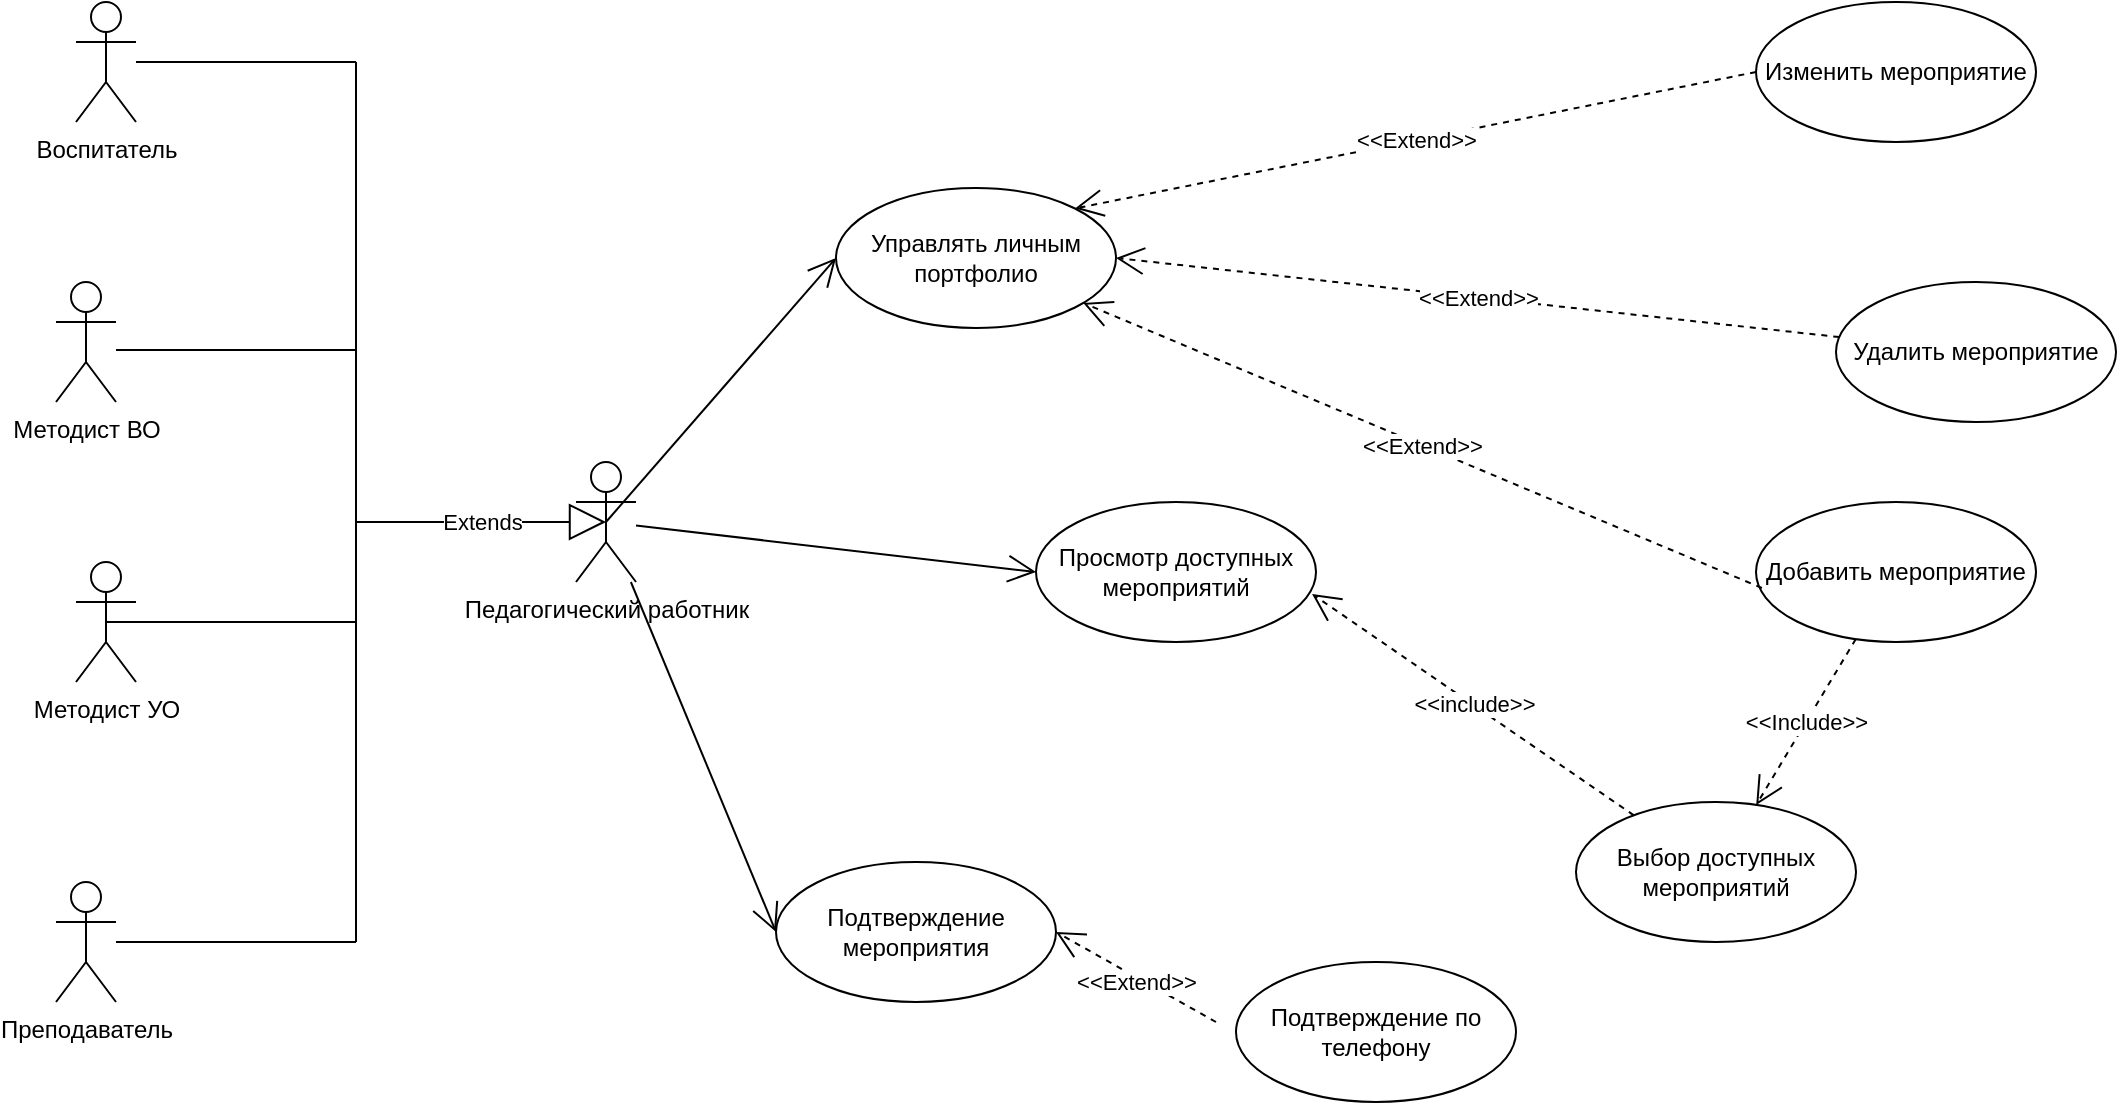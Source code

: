 <mxfile version="14.5.10" type="github">
  <diagram name="Page-1" id="e7e014a7-5840-1c2e-5031-d8a46d1fe8dd">
    <mxGraphModel dx="1422" dy="763" grid="1" gridSize="10" guides="1" tooltips="1" connect="1" arrows="1" fold="1" page="1" pageScale="1" pageWidth="1169" pageHeight="826" background="#ffffff" math="0" shadow="0">
      <root>
        <mxCell id="0" />
        <mxCell id="1" parent="0" />
        <mxCell id="PX3ZhRExymHSyqCVtORz-41" value="&lt;div&gt;Воспитатель&lt;/div&gt;" style="shape=umlActor;verticalLabelPosition=bottom;verticalAlign=top;html=1;" vertex="1" parent="1">
          <mxGeometry x="120" y="250" width="30" height="60" as="geometry" />
        </mxCell>
        <mxCell id="PX3ZhRExymHSyqCVtORz-42" value="&lt;div&gt;Педагогический работник&lt;/div&gt;&lt;div&gt;&lt;br&gt;&lt;/div&gt;" style="shape=umlActor;verticalLabelPosition=bottom;verticalAlign=top;html=1;" vertex="1" parent="1">
          <mxGeometry x="370" y="480" width="30" height="60" as="geometry" />
        </mxCell>
        <mxCell id="PX3ZhRExymHSyqCVtORz-43" value="&lt;div&gt;Преподаватель&lt;/div&gt;&lt;div&gt;&lt;br&gt;&lt;/div&gt;" style="shape=umlActor;verticalLabelPosition=bottom;verticalAlign=top;html=1;" vertex="1" parent="1">
          <mxGeometry x="110" y="690" width="30" height="60" as="geometry" />
        </mxCell>
        <mxCell id="PX3ZhRExymHSyqCVtORz-50" value="Методист УО" style="shape=umlActor;verticalLabelPosition=bottom;verticalAlign=top;html=1;" vertex="1" parent="1">
          <mxGeometry x="120" y="530" width="30" height="60" as="geometry" />
        </mxCell>
        <mxCell id="PX3ZhRExymHSyqCVtORz-51" value="Методист ВО" style="shape=umlActor;verticalLabelPosition=bottom;verticalAlign=top;html=1;" vertex="1" parent="1">
          <mxGeometry x="110" y="390" width="30" height="60" as="geometry" />
        </mxCell>
        <mxCell id="PX3ZhRExymHSyqCVtORz-54" value="" style="endArrow=none;html=1;" edge="1" parent="1">
          <mxGeometry width="50" height="50" relative="1" as="geometry">
            <mxPoint x="260" y="720" as="sourcePoint" />
            <mxPoint x="260" y="280" as="targetPoint" />
          </mxGeometry>
        </mxCell>
        <mxCell id="PX3ZhRExymHSyqCVtORz-55" value="Extends" style="endArrow=block;endSize=16;endFill=0;html=1;entryX=0.5;entryY=0.5;entryDx=0;entryDy=0;entryPerimeter=0;" edge="1" parent="1" target="PX3ZhRExymHSyqCVtORz-42">
          <mxGeometry width="160" relative="1" as="geometry">
            <mxPoint x="260" y="510" as="sourcePoint" />
            <mxPoint x="780" y="590" as="targetPoint" />
          </mxGeometry>
        </mxCell>
        <mxCell id="PX3ZhRExymHSyqCVtORz-56" value="" style="endArrow=none;html=1;" edge="1" parent="1">
          <mxGeometry width="50" height="50" relative="1" as="geometry">
            <mxPoint x="140" y="720" as="sourcePoint" />
            <mxPoint x="260" y="720" as="targetPoint" />
          </mxGeometry>
        </mxCell>
        <mxCell id="PX3ZhRExymHSyqCVtORz-57" value="" style="endArrow=none;html=1;exitX=0.5;exitY=0.5;exitDx=0;exitDy=0;exitPerimeter=0;" edge="1" parent="1" source="PX3ZhRExymHSyqCVtORz-50">
          <mxGeometry width="50" height="50" relative="1" as="geometry">
            <mxPoint x="670" y="610" as="sourcePoint" />
            <mxPoint x="260" y="560" as="targetPoint" />
          </mxGeometry>
        </mxCell>
        <mxCell id="PX3ZhRExymHSyqCVtORz-58" value="" style="endArrow=none;html=1;" edge="1" parent="1">
          <mxGeometry width="50" height="50" relative="1" as="geometry">
            <mxPoint x="140" y="424" as="sourcePoint" />
            <mxPoint x="260" y="424" as="targetPoint" />
          </mxGeometry>
        </mxCell>
        <mxCell id="PX3ZhRExymHSyqCVtORz-59" value="" style="endArrow=none;html=1;" edge="1" parent="1" source="PX3ZhRExymHSyqCVtORz-41">
          <mxGeometry width="50" height="50" relative="1" as="geometry">
            <mxPoint x="670" y="610" as="sourcePoint" />
            <mxPoint x="260" y="280" as="targetPoint" />
          </mxGeometry>
        </mxCell>
        <mxCell id="PX3ZhRExymHSyqCVtORz-60" value="Управлять личным портфолио" style="ellipse;whiteSpace=wrap;html=1;" vertex="1" parent="1">
          <mxGeometry x="500" y="343" width="140" height="70" as="geometry" />
        </mxCell>
        <mxCell id="PX3ZhRExymHSyqCVtORz-61" value="" style="endArrow=open;endFill=1;endSize=12;html=1;exitX=0.5;exitY=0.5;exitDx=0;exitDy=0;exitPerimeter=0;entryX=0;entryY=0.5;entryDx=0;entryDy=0;" edge="1" parent="1" source="PX3ZhRExymHSyqCVtORz-42" target="PX3ZhRExymHSyqCVtORz-60">
          <mxGeometry width="160" relative="1" as="geometry">
            <mxPoint x="620" y="590" as="sourcePoint" />
            <mxPoint x="780" y="590" as="targetPoint" />
          </mxGeometry>
        </mxCell>
        <mxCell id="PX3ZhRExymHSyqCVtORz-62" value="Просмотр доступных мероприятий" style="ellipse;whiteSpace=wrap;html=1;" vertex="1" parent="1">
          <mxGeometry x="600" y="500" width="140" height="70" as="geometry" />
        </mxCell>
        <mxCell id="PX3ZhRExymHSyqCVtORz-63" value="&lt;div&gt;Подтверждение&lt;/div&gt;&lt;div&gt;мероприятия&lt;br&gt;&lt;/div&gt;" style="ellipse;whiteSpace=wrap;html=1;" vertex="1" parent="1">
          <mxGeometry x="470" y="680" width="140" height="70" as="geometry" />
        </mxCell>
        <mxCell id="PX3ZhRExymHSyqCVtORz-64" value="" style="endArrow=open;endFill=1;endSize=12;html=1;entryX=0;entryY=0.5;entryDx=0;entryDy=0;" edge="1" parent="1" source="PX3ZhRExymHSyqCVtORz-42" target="PX3ZhRExymHSyqCVtORz-63">
          <mxGeometry width="160" relative="1" as="geometry">
            <mxPoint x="620" y="590" as="sourcePoint" />
            <mxPoint x="780" y="590" as="targetPoint" />
          </mxGeometry>
        </mxCell>
        <mxCell id="PX3ZhRExymHSyqCVtORz-65" value="" style="endArrow=open;endFill=1;endSize=12;html=1;entryX=0;entryY=0.5;entryDx=0;entryDy=0;" edge="1" parent="1" source="PX3ZhRExymHSyqCVtORz-42" target="PX3ZhRExymHSyqCVtORz-62">
          <mxGeometry width="160" relative="1" as="geometry">
            <mxPoint x="620" y="590" as="sourcePoint" />
            <mxPoint x="780" y="590" as="targetPoint" />
          </mxGeometry>
        </mxCell>
        <mxCell id="PX3ZhRExymHSyqCVtORz-66" value="Добавить мероприятие" style="ellipse;whiteSpace=wrap;html=1;" vertex="1" parent="1">
          <mxGeometry x="960" y="500" width="140" height="70" as="geometry" />
        </mxCell>
        <mxCell id="PX3ZhRExymHSyqCVtORz-67" value="Изменить мероприятие" style="ellipse;whiteSpace=wrap;html=1;" vertex="1" parent="1">
          <mxGeometry x="960" y="250" width="140" height="70" as="geometry" />
        </mxCell>
        <mxCell id="PX3ZhRExymHSyqCVtORz-68" value="Удалить мероприятие" style="ellipse;whiteSpace=wrap;html=1;" vertex="1" parent="1">
          <mxGeometry x="1000" y="390" width="140" height="70" as="geometry" />
        </mxCell>
        <mxCell id="PX3ZhRExymHSyqCVtORz-69" value="&amp;lt;&amp;lt;Extend&amp;gt;&amp;gt;" style="endArrow=open;endSize=12;dashed=1;html=1;exitX=0.021;exitY=0.614;exitDx=0;exitDy=0;exitPerimeter=0;" edge="1" parent="1" source="PX3ZhRExymHSyqCVtORz-66" target="PX3ZhRExymHSyqCVtORz-60">
          <mxGeometry width="160" relative="1" as="geometry">
            <mxPoint x="620" y="590" as="sourcePoint" />
            <mxPoint x="780" y="590" as="targetPoint" />
          </mxGeometry>
        </mxCell>
        <mxCell id="PX3ZhRExymHSyqCVtORz-71" value="&amp;lt;&amp;lt;Extend&amp;gt;&amp;gt;" style="endArrow=open;endSize=12;dashed=1;html=1;entryX=1;entryY=0.5;entryDx=0;entryDy=0;" edge="1" parent="1" source="PX3ZhRExymHSyqCVtORz-68" target="PX3ZhRExymHSyqCVtORz-60">
          <mxGeometry width="160" relative="1" as="geometry">
            <mxPoint x="923.44" y="479.73" as="sourcePoint" />
            <mxPoint x="799.997" y="550.001" as="targetPoint" />
          </mxGeometry>
        </mxCell>
        <mxCell id="PX3ZhRExymHSyqCVtORz-72" value="&amp;lt;&amp;lt;Extend&amp;gt;&amp;gt;" style="endArrow=open;endSize=12;dashed=1;html=1;entryX=1;entryY=0;entryDx=0;entryDy=0;exitX=0;exitY=0.5;exitDx=0;exitDy=0;" edge="1" parent="1" source="PX3ZhRExymHSyqCVtORz-67" target="PX3ZhRExymHSyqCVtORz-60">
          <mxGeometry width="160" relative="1" as="geometry">
            <mxPoint x="940.5" y="576.75" as="sourcePoint" />
            <mxPoint x="809.997" y="560.001" as="targetPoint" />
          </mxGeometry>
        </mxCell>
        <mxCell id="PX3ZhRExymHSyqCVtORz-73" value="&amp;lt;&amp;lt;Include&amp;gt;&amp;gt;" style="endArrow=open;endSize=12;dashed=1;html=1;" edge="1" parent="1" source="PX3ZhRExymHSyqCVtORz-66" target="PX3ZhRExymHSyqCVtORz-74">
          <mxGeometry width="160" relative="1" as="geometry">
            <mxPoint x="620" y="590" as="sourcePoint" />
            <mxPoint x="780" y="590" as="targetPoint" />
          </mxGeometry>
        </mxCell>
        <mxCell id="PX3ZhRExymHSyqCVtORz-74" value="Выбор доступных мероприятий" style="ellipse;whiteSpace=wrap;html=1;" vertex="1" parent="1">
          <mxGeometry x="870" y="650" width="140" height="70" as="geometry" />
        </mxCell>
        <mxCell id="PX3ZhRExymHSyqCVtORz-75" value="&amp;lt;&amp;lt;include&amp;gt;&amp;gt;" style="endArrow=open;endSize=12;dashed=1;html=1;entryX=0.986;entryY=0.657;entryDx=0;entryDy=0;entryPerimeter=0;" edge="1" parent="1" source="PX3ZhRExymHSyqCVtORz-74" target="PX3ZhRExymHSyqCVtORz-62">
          <mxGeometry width="160" relative="1" as="geometry">
            <mxPoint x="620" y="590" as="sourcePoint" />
            <mxPoint x="780" y="590" as="targetPoint" />
          </mxGeometry>
        </mxCell>
        <mxCell id="PX3ZhRExymHSyqCVtORz-77" value="Подтверждение по телефону" style="ellipse;whiteSpace=wrap;html=1;" vertex="1" parent="1">
          <mxGeometry x="700" y="730" width="140" height="70" as="geometry" />
        </mxCell>
        <mxCell id="PX3ZhRExymHSyqCVtORz-78" value="&amp;lt;&amp;lt;Extend&amp;gt;&amp;gt;" style="endArrow=open;endSize=12;dashed=1;html=1;entryX=1;entryY=0.5;entryDx=0;entryDy=0;" edge="1" parent="1" target="PX3ZhRExymHSyqCVtORz-63">
          <mxGeometry x="-0.027" y="2" width="160" relative="1" as="geometry">
            <mxPoint x="690" y="760" as="sourcePoint" />
            <mxPoint x="780" y="590" as="targetPoint" />
            <mxPoint as="offset" />
          </mxGeometry>
        </mxCell>
      </root>
    </mxGraphModel>
  </diagram>
</mxfile>
